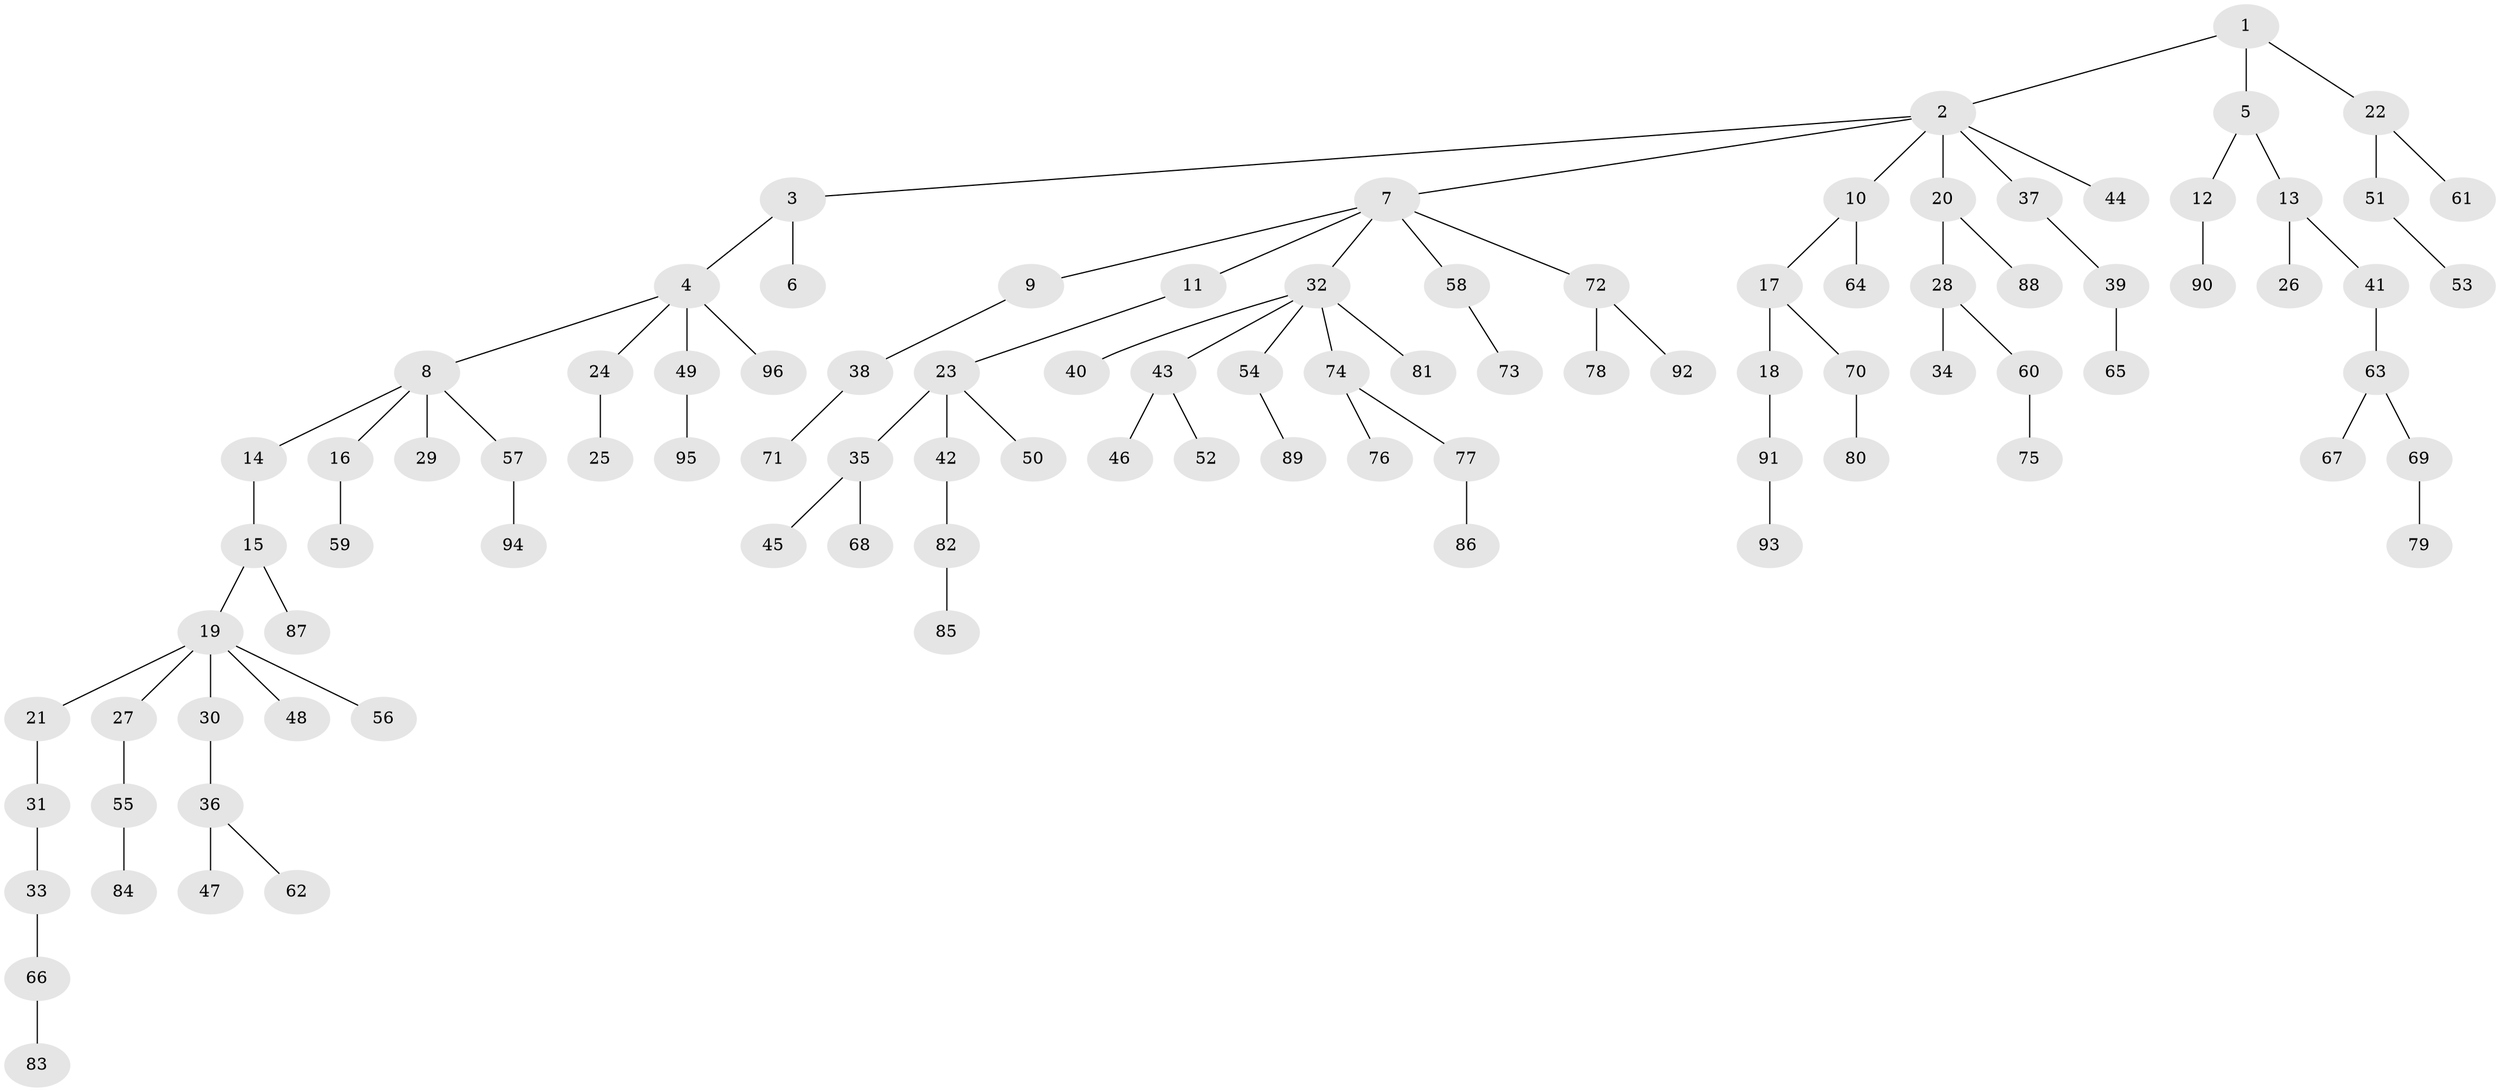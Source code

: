 // Generated by graph-tools (version 1.1) at 2025/02/03/09/25 03:02:20]
// undirected, 96 vertices, 95 edges
graph export_dot {
graph [start="1"]
  node [color=gray90,style=filled];
  1;
  2;
  3;
  4;
  5;
  6;
  7;
  8;
  9;
  10;
  11;
  12;
  13;
  14;
  15;
  16;
  17;
  18;
  19;
  20;
  21;
  22;
  23;
  24;
  25;
  26;
  27;
  28;
  29;
  30;
  31;
  32;
  33;
  34;
  35;
  36;
  37;
  38;
  39;
  40;
  41;
  42;
  43;
  44;
  45;
  46;
  47;
  48;
  49;
  50;
  51;
  52;
  53;
  54;
  55;
  56;
  57;
  58;
  59;
  60;
  61;
  62;
  63;
  64;
  65;
  66;
  67;
  68;
  69;
  70;
  71;
  72;
  73;
  74;
  75;
  76;
  77;
  78;
  79;
  80;
  81;
  82;
  83;
  84;
  85;
  86;
  87;
  88;
  89;
  90;
  91;
  92;
  93;
  94;
  95;
  96;
  1 -- 2;
  1 -- 5;
  1 -- 22;
  2 -- 3;
  2 -- 7;
  2 -- 10;
  2 -- 20;
  2 -- 37;
  2 -- 44;
  3 -- 4;
  3 -- 6;
  4 -- 8;
  4 -- 24;
  4 -- 49;
  4 -- 96;
  5 -- 12;
  5 -- 13;
  7 -- 9;
  7 -- 11;
  7 -- 32;
  7 -- 58;
  7 -- 72;
  8 -- 14;
  8 -- 16;
  8 -- 29;
  8 -- 57;
  9 -- 38;
  10 -- 17;
  10 -- 64;
  11 -- 23;
  12 -- 90;
  13 -- 26;
  13 -- 41;
  14 -- 15;
  15 -- 19;
  15 -- 87;
  16 -- 59;
  17 -- 18;
  17 -- 70;
  18 -- 91;
  19 -- 21;
  19 -- 27;
  19 -- 30;
  19 -- 48;
  19 -- 56;
  20 -- 28;
  20 -- 88;
  21 -- 31;
  22 -- 51;
  22 -- 61;
  23 -- 35;
  23 -- 42;
  23 -- 50;
  24 -- 25;
  27 -- 55;
  28 -- 34;
  28 -- 60;
  30 -- 36;
  31 -- 33;
  32 -- 40;
  32 -- 43;
  32 -- 54;
  32 -- 74;
  32 -- 81;
  33 -- 66;
  35 -- 45;
  35 -- 68;
  36 -- 47;
  36 -- 62;
  37 -- 39;
  38 -- 71;
  39 -- 65;
  41 -- 63;
  42 -- 82;
  43 -- 46;
  43 -- 52;
  49 -- 95;
  51 -- 53;
  54 -- 89;
  55 -- 84;
  57 -- 94;
  58 -- 73;
  60 -- 75;
  63 -- 67;
  63 -- 69;
  66 -- 83;
  69 -- 79;
  70 -- 80;
  72 -- 78;
  72 -- 92;
  74 -- 76;
  74 -- 77;
  77 -- 86;
  82 -- 85;
  91 -- 93;
}
